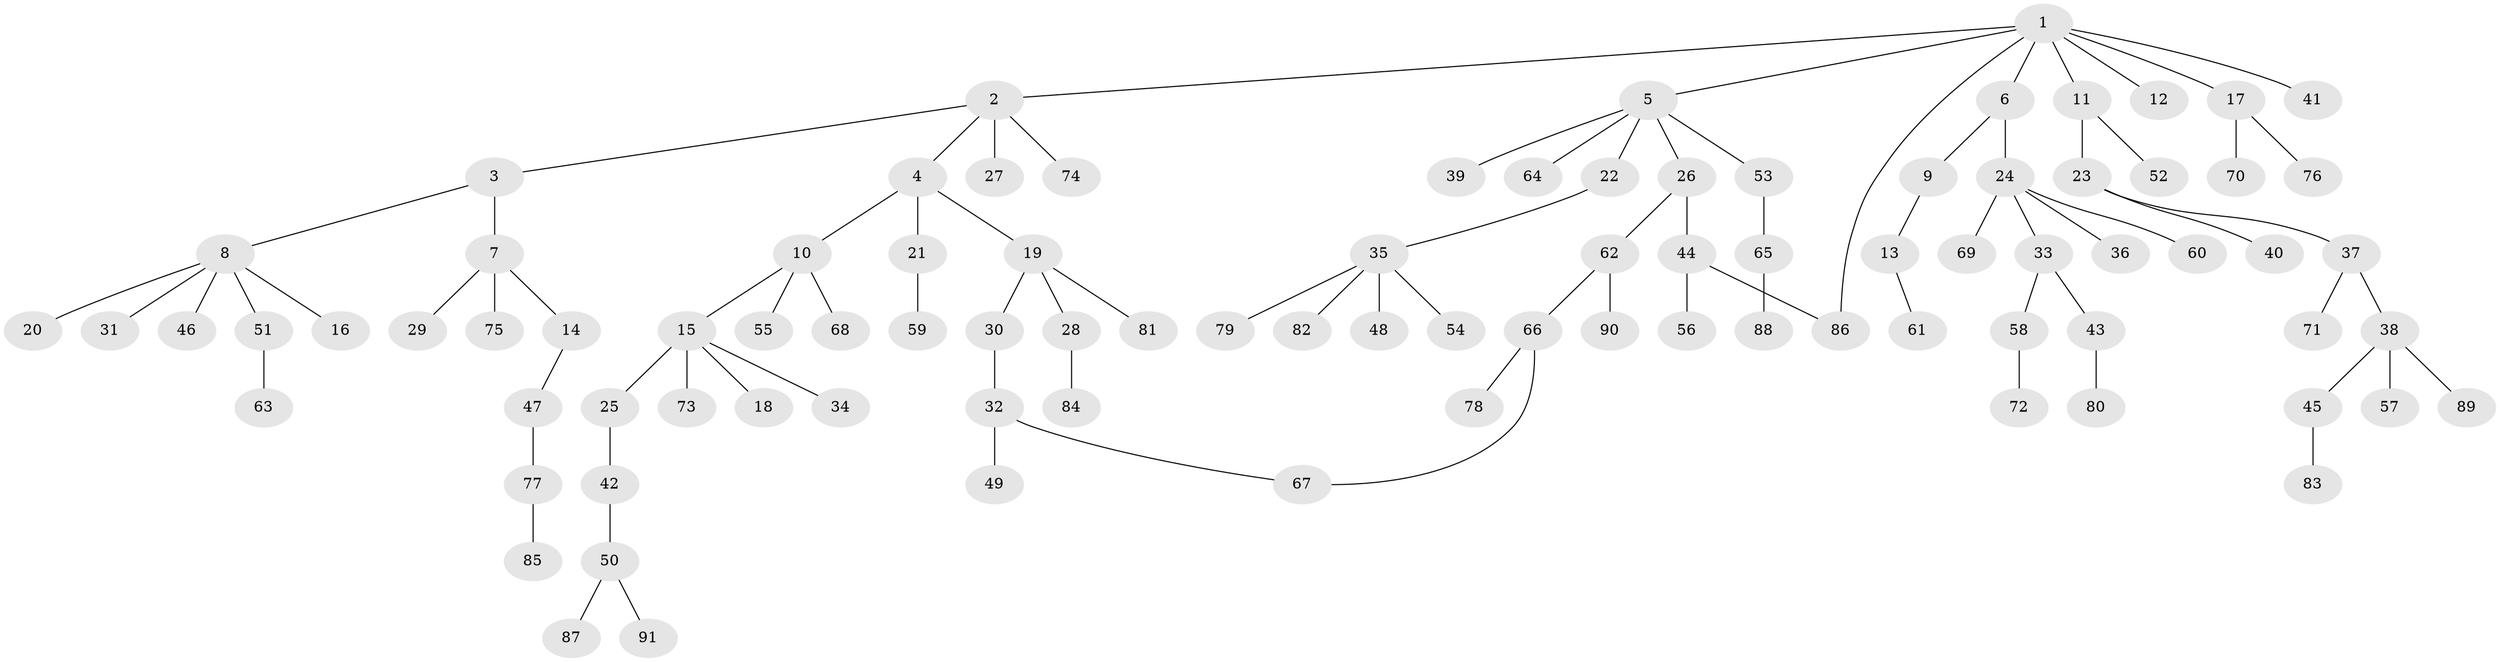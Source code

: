 // coarse degree distribution, {12: 0.015873015873015872, 4: 0.09523809523809523, 3: 0.1111111111111111, 6: 0.015873015873015872, 5: 0.015873015873015872, 2: 0.20634920634920634, 1: 0.5396825396825397}
// Generated by graph-tools (version 1.1) at 2025/23/03/03/25 07:23:30]
// undirected, 91 vertices, 92 edges
graph export_dot {
graph [start="1"]
  node [color=gray90,style=filled];
  1;
  2;
  3;
  4;
  5;
  6;
  7;
  8;
  9;
  10;
  11;
  12;
  13;
  14;
  15;
  16;
  17;
  18;
  19;
  20;
  21;
  22;
  23;
  24;
  25;
  26;
  27;
  28;
  29;
  30;
  31;
  32;
  33;
  34;
  35;
  36;
  37;
  38;
  39;
  40;
  41;
  42;
  43;
  44;
  45;
  46;
  47;
  48;
  49;
  50;
  51;
  52;
  53;
  54;
  55;
  56;
  57;
  58;
  59;
  60;
  61;
  62;
  63;
  64;
  65;
  66;
  67;
  68;
  69;
  70;
  71;
  72;
  73;
  74;
  75;
  76;
  77;
  78;
  79;
  80;
  81;
  82;
  83;
  84;
  85;
  86;
  87;
  88;
  89;
  90;
  91;
  1 -- 2;
  1 -- 5;
  1 -- 6;
  1 -- 11;
  1 -- 12;
  1 -- 17;
  1 -- 41;
  1 -- 86;
  2 -- 3;
  2 -- 4;
  2 -- 27;
  2 -- 74;
  3 -- 7;
  3 -- 8;
  4 -- 10;
  4 -- 19;
  4 -- 21;
  5 -- 22;
  5 -- 26;
  5 -- 39;
  5 -- 53;
  5 -- 64;
  6 -- 9;
  6 -- 24;
  7 -- 14;
  7 -- 29;
  7 -- 75;
  8 -- 16;
  8 -- 20;
  8 -- 31;
  8 -- 46;
  8 -- 51;
  9 -- 13;
  10 -- 15;
  10 -- 55;
  10 -- 68;
  11 -- 23;
  11 -- 52;
  13 -- 61;
  14 -- 47;
  15 -- 18;
  15 -- 25;
  15 -- 34;
  15 -- 73;
  17 -- 70;
  17 -- 76;
  19 -- 28;
  19 -- 30;
  19 -- 81;
  21 -- 59;
  22 -- 35;
  23 -- 37;
  23 -- 40;
  24 -- 33;
  24 -- 36;
  24 -- 60;
  24 -- 69;
  25 -- 42;
  26 -- 44;
  26 -- 62;
  28 -- 84;
  30 -- 32;
  32 -- 49;
  32 -- 67;
  33 -- 43;
  33 -- 58;
  35 -- 48;
  35 -- 54;
  35 -- 79;
  35 -- 82;
  37 -- 38;
  37 -- 71;
  38 -- 45;
  38 -- 57;
  38 -- 89;
  42 -- 50;
  43 -- 80;
  44 -- 56;
  44 -- 86;
  45 -- 83;
  47 -- 77;
  50 -- 87;
  50 -- 91;
  51 -- 63;
  53 -- 65;
  58 -- 72;
  62 -- 66;
  62 -- 90;
  65 -- 88;
  66 -- 67;
  66 -- 78;
  77 -- 85;
}
